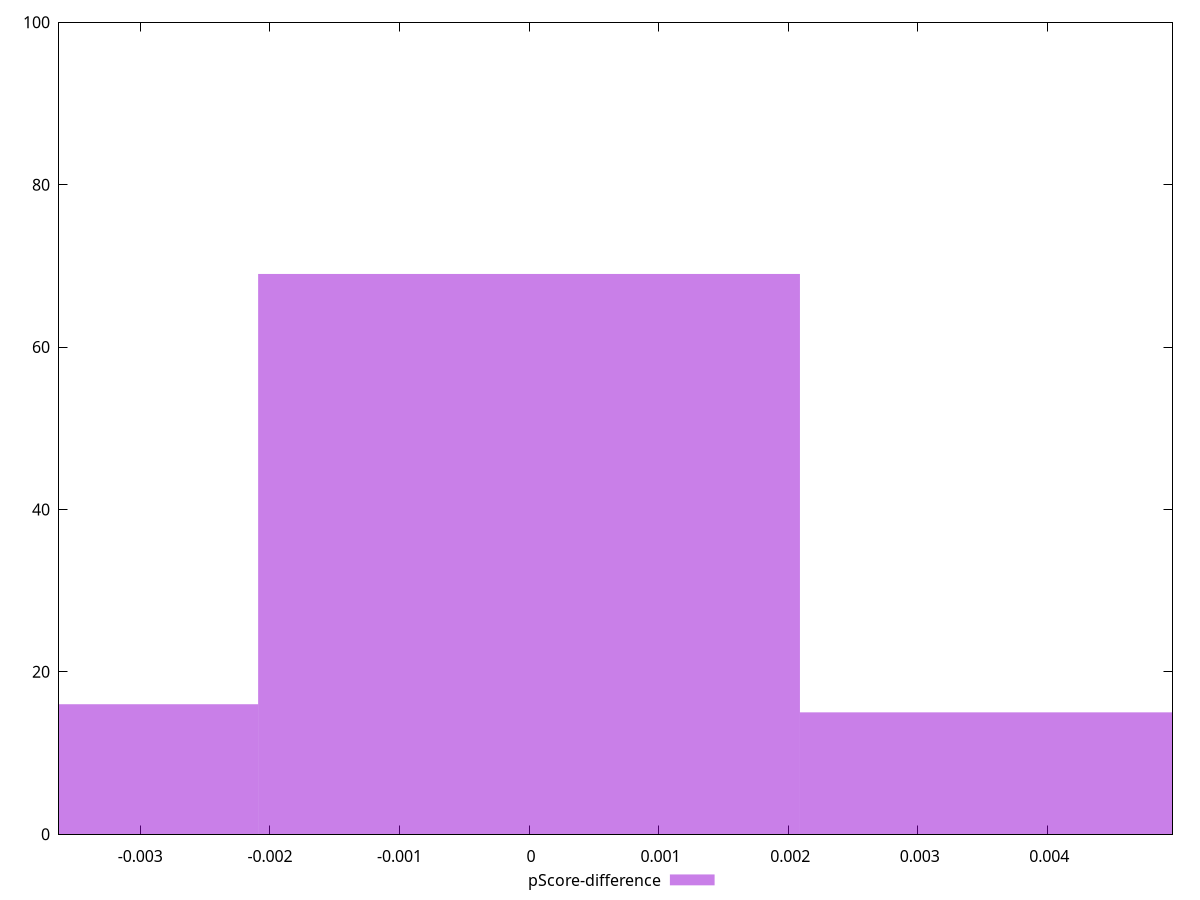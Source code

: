 reset

$pScoreDifference <<EOF
0 69
-0.004181358056875289 16
0.004181358056875289 15
EOF

set key outside below
set boxwidth 0.004181358056875289
set xrange [-0.003627499987681637:0.00496583335101608]
set yrange [0:100]
set trange [0:100]
set style fill transparent solid 0.5 noborder
set terminal svg size 640, 490 enhanced background rgb 'white'
set output "report_00011_2021-02-09T10:53:21.242Z/uses-rel-preconnect/samples/pages+cached/pScore-difference/histogram.svg"

plot $pScoreDifference title "pScore-difference" with boxes

reset
